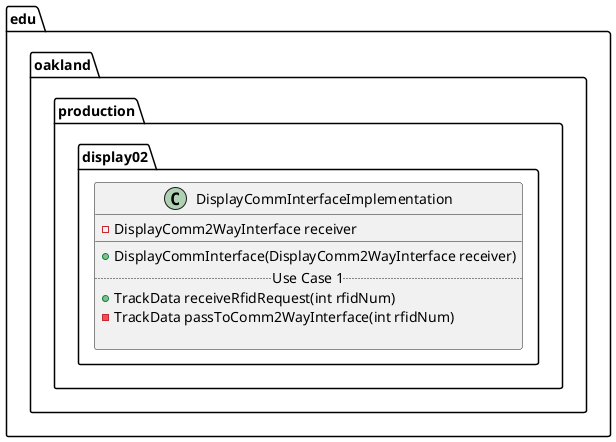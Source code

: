 @startuml DisplayCommInterfaceImplementation

package edu.oakland.production.display02 {
    class DisplayCommInterfaceImplementation {
        - DisplayComm2WayInterface receiver
        __
        + DisplayCommInterface(DisplayComm2WayInterface receiver)
        .. Use Case 1 ..
        + TrackData receiveRfidRequest(int rfidNum)
        - TrackData passToComm2WayInterface(int rfidNum)

    }
}

@enduml
